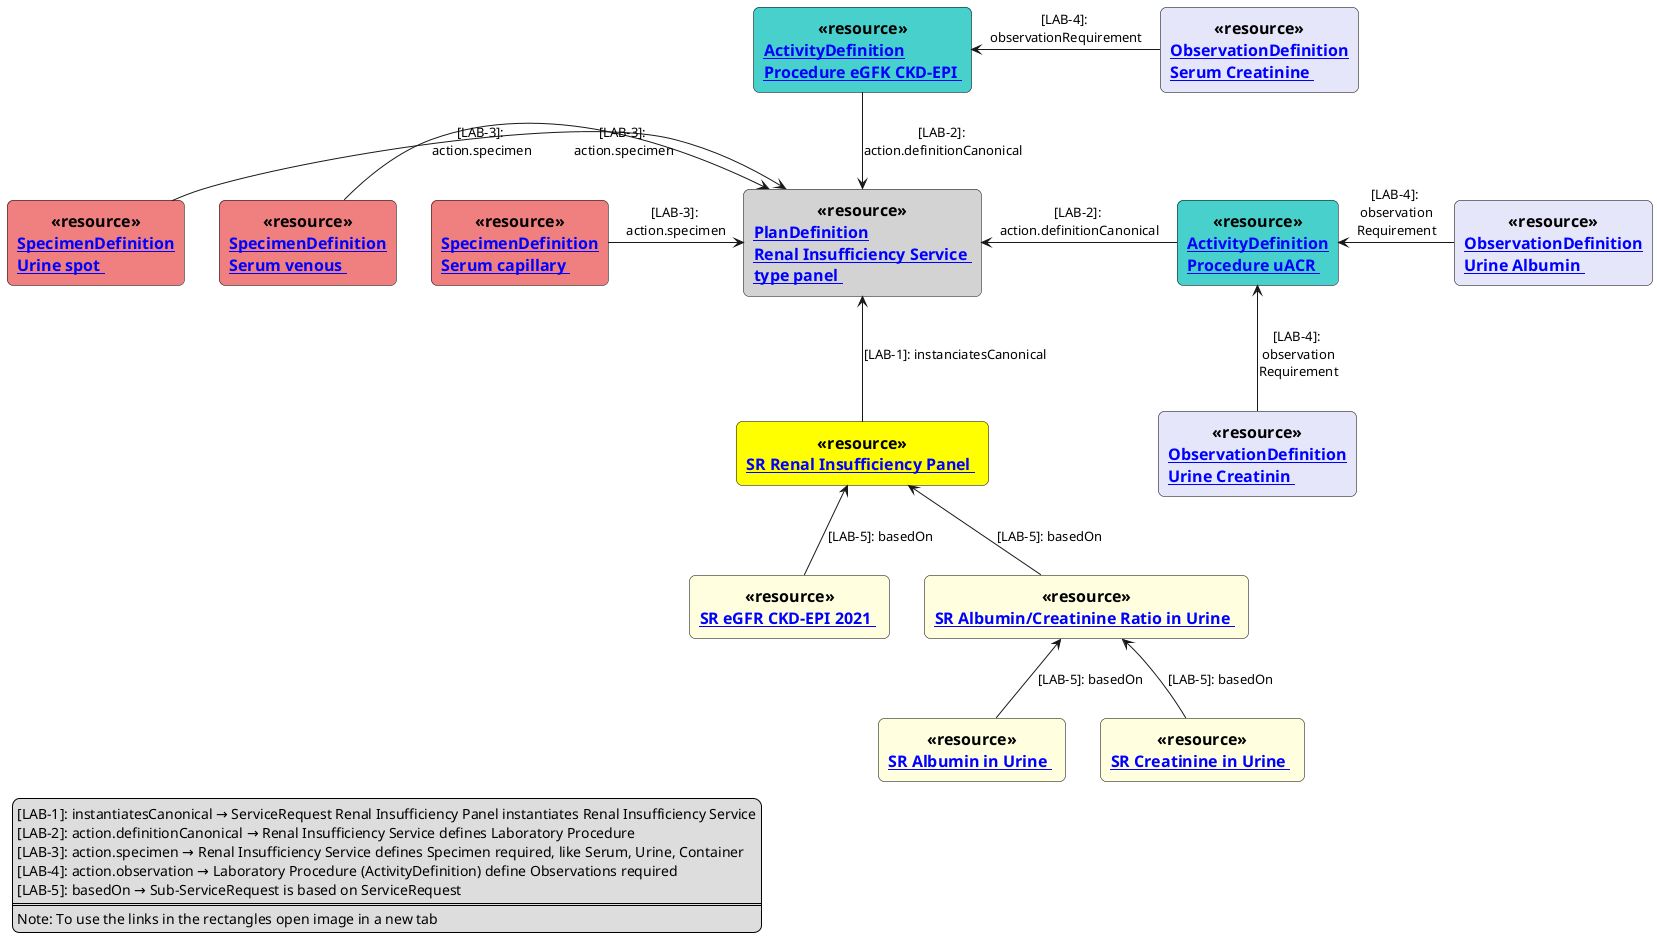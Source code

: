 @startuml RenalInsufficiencyPanel

skinparam rectangle<<resource>> {
  roundCorner 12
  BackgroundColor Blue
  BorderColor Black
  ArrowColor Black
  FontName Arial
  FontSize 16
  FontStyle Bold
}

rectangle "[[ ServiceRequest-panel-renal-insufficiency-order.html SR Renal Insufficiency Panel ]] " as RIP <<$bProcess>><<resource>> #Yellow
rectangle "[[ ServiceRequest-lab-order-eGFR.html SR eGFR CKD-EPI 2021 ]] " as EGFR <<$bProcess>><<resource>> #LightYellow
rectangle "[[ ServiceRequest-lab-order-uACR.html SR Albumin/Creatinine Ratio in Urine ]] " as UACR <<$bProcess>><<resource>> #LightYellow
rectangle "[[ ServiceRequest-lab-order-urine-albumin.html SR Albumin in Urine ]] " as UA <<$bProcess>><<resource>> #LightYellow
rectangle "[[ ServiceRequest-lab-order-urine-creatinine.html SR Creatinine in Urine ]] " as UC <<$bProcess>><<resource>> #LightYellow

rectangle "[[ PlanDefinition-LabServiceRenalInsufficiency.html PlanDefinition\nRenal Insufficiency Service \ntype panel ]]" as PDRI <<$bProcess>><<resource>> #LightGray

rectangle "[[ ActivityDefinition-procedure-lab-eGFR-ckd-epi.html ActivityDefinition\nProcedure eGFK CKD-EPI ]]" as AGFK <<$bProcess>><<resource>> #MediumTurquoise
rectangle "[[ ActivityDefinition-procedure-urine-uACR.html ActivityDefinition\nProcedure uACR ]]" as AACR <<$bProcess>><<resource>> #MediumTurquoise

rectangle "[[ SpecimenDefinition-single-test-serum-capillary.html SpecimenDefinition\nSerum capillary ]]" as SDBV <<$bProcess>><<resource>> #LightCoral
rectangle "[[ SpecimenDefinition-single-test-serum-venous.html SpecimenDefinition\nSerum venous ]]" as SDBC <<$bProcess>><<resource>> #LightCoral
rectangle "[[ SpecimenDefinition-specimenUrineSpot.html SpecimenDefinition\nUrine spot ]]" as SDUS <<$bProcess>><<resource>> #LightCoral

rectangle "[[ ObservationDefinition-observationCreatinineSerum.html ObservationDefinition\nSerum Creatinine ]]" as ODBC <<$bProcess>><<resource>> #Lavender
rectangle "[[ ObservationDefinition-observationAlbuminUrine.html ObservationDefinition\nUrine Albumin ]]" as ODUA <<$bProcess>><<resource>> #Lavender
rectangle "[[ ObservationDefinition-observationCreatinineUrine.html ObservationDefinition\nUrine Creatinin ]]" as ODUC <<$bProcess>><<resource>> #Lavender

RIP <-down- EGFR : [LAB-5]: basedOn
RIP <-down- UACR : [LAB-5]: basedOn
UACR <-down- UA : [LAB-5]: basedOn
UACR <-down- UC : [LAB-5]: basedOn

PDRI <-down- RIP : [LAB-1]: instanciatesCanonical

PDRI <-right- AACR : [LAB-2]: \naction.definitionCanonical
PDRI <-up- AGFK : [LAB-2]: \naction.definitionCanonical

PDRI <-left- SDBV : [LAB-3]: \naction.specimen
PDRI <-left- SDBC : [LAB-3]: \naction.specimen
PDRI <-left- SDUS : [LAB-3]: \naction.specimen

AGFK <-right- ODBC : [LAB-4]: \nobservationRequirement
AACR <-right- ODUA : [LAB-4]: \nobservation\nRequirement
AACR <-down- ODUC : [LAB-4]: \nobservation\nRequirement

legend left
[LAB-1]: instantiatesCanonical → ServiceRequest Renal Insufficiency Panel instantiates Renal Insufficiency Service
[LAB-2]: action.definitionCanonical → Renal Insufficiency Service defines Laboratory Procedure
[LAB-3]: action.specimen → Renal Insufficiency Service defines Specimen required, like Serum, Urine, Container
[LAB-4]: action.observation → Laboratory Procedure (ActivityDefinition) define Observations required
[LAB-5]: basedOn → Sub-ServiceRequest is based on ServiceRequest
====
Note: To use the links in the rectangles open image in a new tab
endlegend
@enduml
